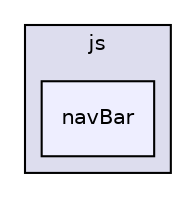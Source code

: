 digraph "libs/angular/angular-material-fileinput-master/bower_components/angular-material/modules/js/navBar" {
  compound=true
  node [ fontsize="10", fontname="Helvetica"];
  edge [ labelfontsize="10", labelfontname="Helvetica"];
  subgraph clusterdir_d897d99c4631079a19f1e8c9bbae1589 {
    graph [ bgcolor="#ddddee", pencolor="black", label="js" fontname="Helvetica", fontsize="10", URL="dir_d897d99c4631079a19f1e8c9bbae1589.html"]
  dir_bc922e01e566395b8de5965b302046c4 [shape=box, label="navBar", style="filled", fillcolor="#eeeeff", pencolor="black", URL="dir_bc922e01e566395b8de5965b302046c4.html"];
  }
}
